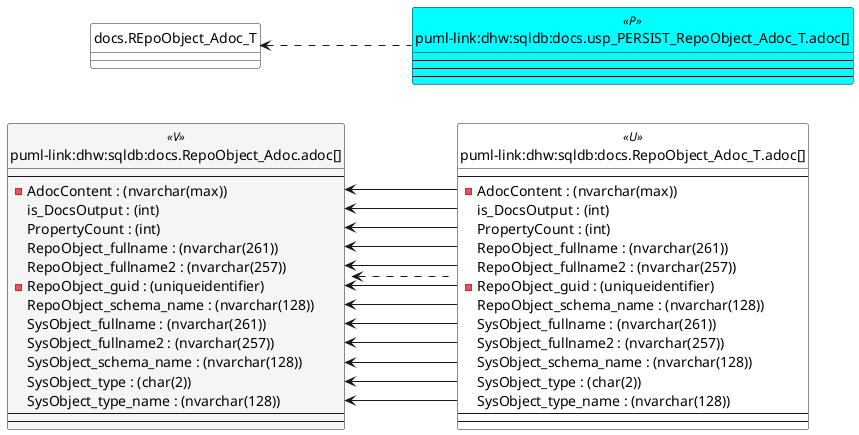 @startuml
left to right direction
'top to bottom direction
hide circle
'avoide "." issues:
set namespaceSeparator none


skinparam class {
  BackgroundColor White
  BackgroundColor<<FN>> Yellow
  BackgroundColor<<FS>> Yellow
  BackgroundColor<<FT>> LightGray
  BackgroundColor<<IF>> Yellow
  BackgroundColor<<IS>> Yellow
  BackgroundColor<<P>> Aqua
  BackgroundColor<<PC>> Aqua
  BackgroundColor<<SN>> Yellow
  BackgroundColor<<SO>> SlateBlue
  BackgroundColor<<TF>> LightGray
  BackgroundColor<<TR>> Tomato
  BackgroundColor<<U>> White
  BackgroundColor<<V>> WhiteSmoke
  BackgroundColor<<X>> Aqua
  BackgroundColor<<external>> AliceBlue
}


entity "puml-link:dhw:sqldb:docs.RepoObject_Adoc.adoc[]" as docs.RepoObject_Adoc << V >> {
  --
  - AdocContent : (nvarchar(max))
  is_DocsOutput : (int)
  PropertyCount : (int)
  RepoObject_fullname : (nvarchar(261))
  RepoObject_fullname2 : (nvarchar(257))
  - RepoObject_guid : (uniqueidentifier)
  RepoObject_schema_name : (nvarchar(128))
  SysObject_fullname : (nvarchar(261))
  SysObject_fullname2 : (nvarchar(257))
  SysObject_schema_name : (nvarchar(128))
  SysObject_type : (char(2))
  SysObject_type_name : (nvarchar(128))
  --
  --
}

entity "puml-link:dhw:sqldb:docs.RepoObject_Adoc_T.adoc[]" as docs.RepoObject_Adoc_T << U >> {
  --
  - AdocContent : (nvarchar(max))
  is_DocsOutput : (int)
  PropertyCount : (int)
  RepoObject_fullname : (nvarchar(261))
  RepoObject_fullname2 : (nvarchar(257))
  - RepoObject_guid : (uniqueidentifier)
  RepoObject_schema_name : (nvarchar(128))
  SysObject_fullname : (nvarchar(261))
  SysObject_fullname2 : (nvarchar(257))
  SysObject_schema_name : (nvarchar(128))
  SysObject_type : (char(2))
  SysObject_type_name : (nvarchar(128))
  --
  --
}

entity "puml-link:dhw:sqldb:docs.usp_PERSIST_RepoObject_Adoc_T.adoc[]" as docs.usp_PERSIST_RepoObject_Adoc_T << P >> {
  --
  --
  --
}

docs.RepoObject_Adoc <.. docs.RepoObject_Adoc_T
docs.REpoObject_Adoc_T <.. docs.usp_PERSIST_RepoObject_Adoc_T
"docs.RepoObject_Adoc::AdocContent" <-- "docs.RepoObject_Adoc_T::AdocContent"
"docs.RepoObject_Adoc::is_DocsOutput" <-- "docs.RepoObject_Adoc_T::is_DocsOutput"
"docs.RepoObject_Adoc::PropertyCount" <-- "docs.RepoObject_Adoc_T::PropertyCount"
"docs.RepoObject_Adoc::RepoObject_fullname" <-- "docs.RepoObject_Adoc_T::RepoObject_fullname"
"docs.RepoObject_Adoc::RepoObject_fullname2" <-- "docs.RepoObject_Adoc_T::RepoObject_fullname2"
"docs.RepoObject_Adoc::RepoObject_guid" <-- "docs.RepoObject_Adoc_T::RepoObject_guid"
"docs.RepoObject_Adoc::RepoObject_schema_name" <-- "docs.RepoObject_Adoc_T::RepoObject_schema_name"
"docs.RepoObject_Adoc::SysObject_fullname" <-- "docs.RepoObject_Adoc_T::SysObject_fullname"
"docs.RepoObject_Adoc::SysObject_fullname2" <-- "docs.RepoObject_Adoc_T::SysObject_fullname2"
"docs.RepoObject_Adoc::SysObject_schema_name" <-- "docs.RepoObject_Adoc_T::SysObject_schema_name"
"docs.RepoObject_Adoc::SysObject_type" <-- "docs.RepoObject_Adoc_T::SysObject_type"
"docs.RepoObject_Adoc::SysObject_type_name" <-- "docs.RepoObject_Adoc_T::SysObject_type_name"
@enduml

